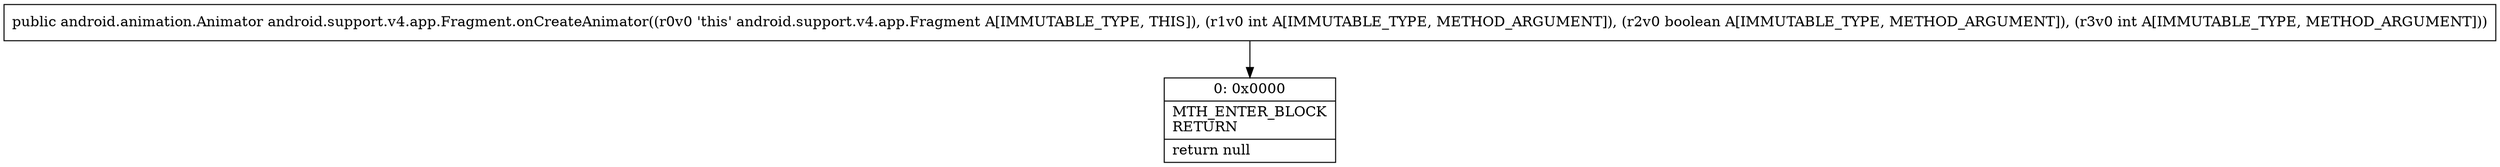 digraph "CFG forandroid.support.v4.app.Fragment.onCreateAnimator(IZI)Landroid\/animation\/Animator;" {
Node_0 [shape=record,label="{0\:\ 0x0000|MTH_ENTER_BLOCK\lRETURN\l|return null\l}"];
MethodNode[shape=record,label="{public android.animation.Animator android.support.v4.app.Fragment.onCreateAnimator((r0v0 'this' android.support.v4.app.Fragment A[IMMUTABLE_TYPE, THIS]), (r1v0 int A[IMMUTABLE_TYPE, METHOD_ARGUMENT]), (r2v0 boolean A[IMMUTABLE_TYPE, METHOD_ARGUMENT]), (r3v0 int A[IMMUTABLE_TYPE, METHOD_ARGUMENT])) }"];
MethodNode -> Node_0;
}

